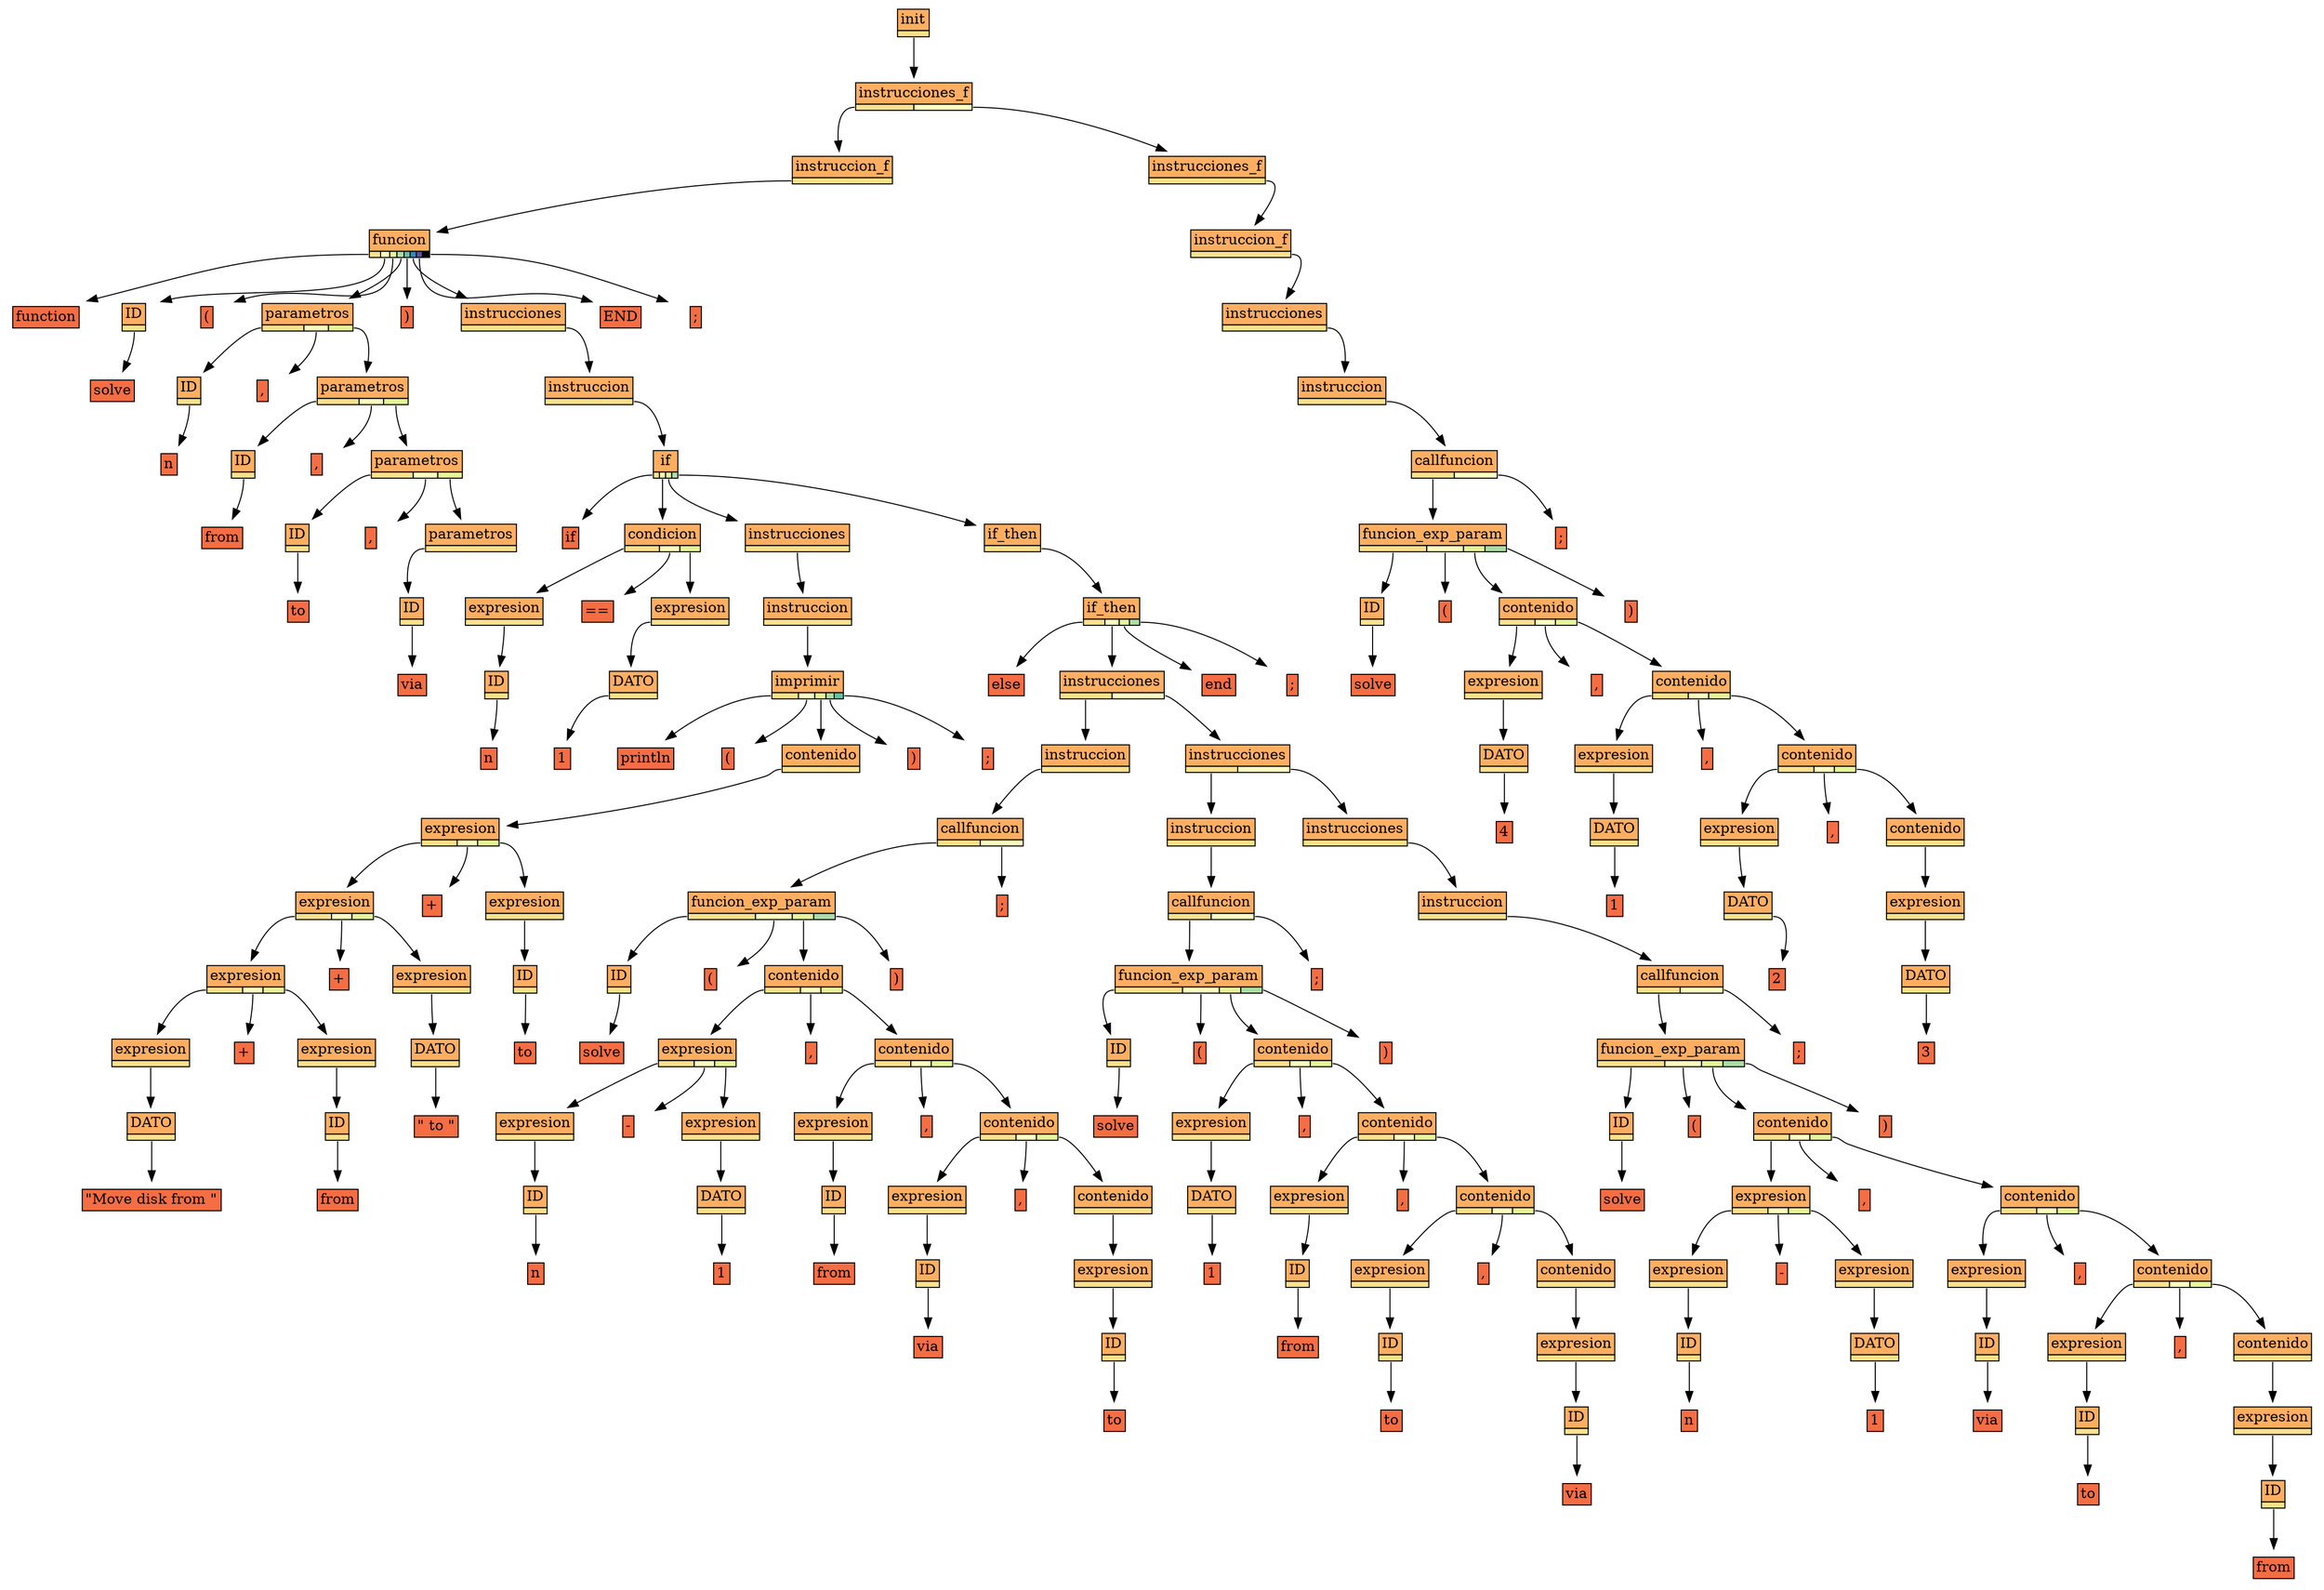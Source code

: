 digraph {
node [shape=plaintext]
ND_1 [label=<<table CELLSPACING="0" BORDER="0"><tr><td  BORDER="1" bgcolor="/spectral11/3">solve</td></tr></table>>];
ND_2 [label=<<table  CELLSPACING="0" BORDER="0"><tr><td BORDER="1" colspan="1"  bgcolor="/spectral11/4">ID</td></tr><tr><td BORDER="1" port="f0"  bgcolor="/spectral11/5"></td></tr></table>>];
ND_3 [label=<<table CELLSPACING="0" BORDER="0"><tr><td  BORDER="1" bgcolor="/spectral11/3">n</td></tr></table>>];
ND_4 [label=<<table  CELLSPACING="0" BORDER="0"><tr><td BORDER="1" colspan="1"  bgcolor="/spectral11/4">ID</td></tr><tr><td BORDER="1" port="f0"  bgcolor="/spectral11/5"></td></tr></table>>];
ND_5 [label=<<table CELLSPACING="0" BORDER="0"><tr><td  BORDER="1" bgcolor="/spectral11/3">from</td></tr></table>>];
ND_6 [label=<<table  CELLSPACING="0" BORDER="0"><tr><td BORDER="1" colspan="1"  bgcolor="/spectral11/4">ID</td></tr><tr><td BORDER="1" port="f0"  bgcolor="/spectral11/5"></td></tr></table>>];
ND_7 [label=<<table CELLSPACING="0" BORDER="0"><tr><td  BORDER="1" bgcolor="/spectral11/3">to</td></tr></table>>];
ND_8 [label=<<table  CELLSPACING="0" BORDER="0"><tr><td BORDER="1" colspan="1"  bgcolor="/spectral11/4">ID</td></tr><tr><td BORDER="1" port="f0"  bgcolor="/spectral11/5"></td></tr></table>>];
ND_9 [label=<<table CELLSPACING="0" BORDER="0"><tr><td  BORDER="1" bgcolor="/spectral11/3">via</td></tr></table>>];
ND_10 [label=<<table  CELLSPACING="0" BORDER="0"><tr><td BORDER="1" colspan="1"  bgcolor="/spectral11/4">ID</td></tr><tr><td BORDER="1" port="f0"  bgcolor="/spectral11/5"></td></tr></table>>];
ND_11 [label=<<table  CELLSPACING="0" BORDER="0"><tr><td BORDER="1" colspan="1"  bgcolor="/spectral11/4">parametros</td></tr><tr><td BORDER="1" port="f0"  bgcolor="/spectral11/5"></td></tr></table>>];
ND_12 [label=<<table CELLSPACING="0" BORDER="0"><tr><td  BORDER="1" bgcolor="/spectral11/3">,</td></tr></table>>];
ND_13 [label=<<table  CELLSPACING="0" BORDER="0"><tr><td BORDER="1" colspan="3"  bgcolor="/spectral11/4">parametros</td></tr><tr><td BORDER="1" port="f0"  bgcolor="/spectral11/5"></td><td BORDER="1" port="f1"  bgcolor="/spectral11/6"></td><td BORDER="1" port="f2"  bgcolor="/spectral11/7"></td></tr></table>>];
ND_14 [label=<<table CELLSPACING="0" BORDER="0"><tr><td  BORDER="1" bgcolor="/spectral11/3">,</td></tr></table>>];
ND_15 [label=<<table  CELLSPACING="0" BORDER="0"><tr><td BORDER="1" colspan="3"  bgcolor="/spectral11/4">parametros</td></tr><tr><td BORDER="1" port="f0"  bgcolor="/spectral11/5"></td><td BORDER="1" port="f1"  bgcolor="/spectral11/6"></td><td BORDER="1" port="f2"  bgcolor="/spectral11/7"></td></tr></table>>];
ND_16 [label=<<table CELLSPACING="0" BORDER="0"><tr><td  BORDER="1" bgcolor="/spectral11/3">,</td></tr></table>>];
ND_17 [label=<<table  CELLSPACING="0" BORDER="0"><tr><td BORDER="1" colspan="3"  bgcolor="/spectral11/4">parametros</td></tr><tr><td BORDER="1" port="f0"  bgcolor="/spectral11/5"></td><td BORDER="1" port="f1"  bgcolor="/spectral11/6"></td><td BORDER="1" port="f2"  bgcolor="/spectral11/7"></td></tr></table>>];
ND_18 [label=<<table CELLSPACING="0" BORDER="0"><tr><td  BORDER="1" bgcolor="/spectral11/3">n</td></tr></table>>];
ND_19 [label=<<table  CELLSPACING="0" BORDER="0"><tr><td BORDER="1" colspan="1"  bgcolor="/spectral11/4">ID</td></tr><tr><td BORDER="1" port="f0"  bgcolor="/spectral11/5"></td></tr></table>>];
ND_20 [label=<<table  CELLSPACING="0" BORDER="0"><tr><td BORDER="1" colspan="1"  bgcolor="/spectral11/4">expresion</td></tr><tr><td BORDER="1" port="f0"  bgcolor="/spectral11/5"></td></tr></table>>];
ND_21 [label=<<table CELLSPACING="0" BORDER="0"><tr><td  BORDER="1" bgcolor="/spectral11/3">1</td></tr></table>>];
ND_22 [label=<<table  CELLSPACING="0" BORDER="0"><tr><td BORDER="1" colspan="1"  bgcolor="/spectral11/4">DATO</td></tr><tr><td BORDER="1" port="f0"  bgcolor="/spectral11/5"></td></tr></table>>];
ND_23 [label=<<table  CELLSPACING="0" BORDER="0"><tr><td BORDER="1" colspan="1"  bgcolor="/spectral11/4">expresion</td></tr><tr><td BORDER="1" port="f0"  bgcolor="/spectral11/5"></td></tr></table>>];
ND_24 [label=<<table CELLSPACING="0" BORDER="0"><tr><td  BORDER="1" bgcolor="/spectral11/3">==</td></tr></table>>];
ND_25 [label=<<table  CELLSPACING="0" BORDER="0"><tr><td BORDER="1" colspan="3"  bgcolor="/spectral11/4">condicion</td></tr><tr><td BORDER="1" port="f0"  bgcolor="/spectral11/5"></td><td BORDER="1" port="f1"  bgcolor="/spectral11/6"></td><td BORDER="1" port="f2"  bgcolor="/spectral11/7"></td></tr></table>>];
ND_26 [label=<<table CELLSPACING="0" BORDER="0"><tr><td  BORDER="1" bgcolor="/spectral11/3">"Move disk from "</td></tr></table>>];
ND_27 [label=<<table  CELLSPACING="0" BORDER="0"><tr><td BORDER="1" colspan="1"  bgcolor="/spectral11/4">DATO</td></tr><tr><td BORDER="1" port="f0"  bgcolor="/spectral11/5"></td></tr></table>>];
ND_28 [label=<<table  CELLSPACING="0" BORDER="0"><tr><td BORDER="1" colspan="1"  bgcolor="/spectral11/4">expresion</td></tr><tr><td BORDER="1" port="f0"  bgcolor="/spectral11/5"></td></tr></table>>];
ND_29 [label=<<table CELLSPACING="0" BORDER="0"><tr><td  BORDER="1" bgcolor="/spectral11/3">from</td></tr></table>>];
ND_30 [label=<<table  CELLSPACING="0" BORDER="0"><tr><td BORDER="1" colspan="1"  bgcolor="/spectral11/4">ID</td></tr><tr><td BORDER="1" port="f0"  bgcolor="/spectral11/5"></td></tr></table>>];
ND_31 [label=<<table  CELLSPACING="0" BORDER="0"><tr><td BORDER="1" colspan="1"  bgcolor="/spectral11/4">expresion</td></tr><tr><td BORDER="1" port="f0"  bgcolor="/spectral11/5"></td></tr></table>>];
ND_32 [label=<<table CELLSPACING="0" BORDER="0"><tr><td  BORDER="1" bgcolor="/spectral11/3">+</td></tr></table>>];
ND_33 [label=<<table  CELLSPACING="0" BORDER="0"><tr><td BORDER="1" colspan="3"  bgcolor="/spectral11/4">expresion</td></tr><tr><td BORDER="1" port="f0"  bgcolor="/spectral11/5"></td><td BORDER="1" port="f1"  bgcolor="/spectral11/6"></td><td BORDER="1" port="f2"  bgcolor="/spectral11/7"></td></tr></table>>];
ND_34 [label=<<table CELLSPACING="0" BORDER="0"><tr><td  BORDER="1" bgcolor="/spectral11/3">" to "</td></tr></table>>];
ND_35 [label=<<table  CELLSPACING="0" BORDER="0"><tr><td BORDER="1" colspan="1"  bgcolor="/spectral11/4">DATO</td></tr><tr><td BORDER="1" port="f0"  bgcolor="/spectral11/5"></td></tr></table>>];
ND_36 [label=<<table  CELLSPACING="0" BORDER="0"><tr><td BORDER="1" colspan="1"  bgcolor="/spectral11/4">expresion</td></tr><tr><td BORDER="1" port="f0"  bgcolor="/spectral11/5"></td></tr></table>>];
ND_37 [label=<<table CELLSPACING="0" BORDER="0"><tr><td  BORDER="1" bgcolor="/spectral11/3">+</td></tr></table>>];
ND_38 [label=<<table  CELLSPACING="0" BORDER="0"><tr><td BORDER="1" colspan="3"  bgcolor="/spectral11/4">expresion</td></tr><tr><td BORDER="1" port="f0"  bgcolor="/spectral11/5"></td><td BORDER="1" port="f1"  bgcolor="/spectral11/6"></td><td BORDER="1" port="f2"  bgcolor="/spectral11/7"></td></tr></table>>];
ND_39 [label=<<table CELLSPACING="0" BORDER="0"><tr><td  BORDER="1" bgcolor="/spectral11/3">to</td></tr></table>>];
ND_40 [label=<<table  CELLSPACING="0" BORDER="0"><tr><td BORDER="1" colspan="1"  bgcolor="/spectral11/4">ID</td></tr><tr><td BORDER="1" port="f0"  bgcolor="/spectral11/5"></td></tr></table>>];
ND_41 [label=<<table  CELLSPACING="0" BORDER="0"><tr><td BORDER="1" colspan="1"  bgcolor="/spectral11/4">expresion</td></tr><tr><td BORDER="1" port="f0"  bgcolor="/spectral11/5"></td></tr></table>>];
ND_42 [label=<<table CELLSPACING="0" BORDER="0"><tr><td  BORDER="1" bgcolor="/spectral11/3">+</td></tr></table>>];
ND_43 [label=<<table  CELLSPACING="0" BORDER="0"><tr><td BORDER="1" colspan="3"  bgcolor="/spectral11/4">expresion</td></tr><tr><td BORDER="1" port="f0"  bgcolor="/spectral11/5"></td><td BORDER="1" port="f1"  bgcolor="/spectral11/6"></td><td BORDER="1" port="f2"  bgcolor="/spectral11/7"></td></tr></table>>];
ND_44 [label=<<table  CELLSPACING="0" BORDER="0"><tr><td BORDER="1" colspan="1"  bgcolor="/spectral11/4">contenido</td></tr><tr><td BORDER="1" port="f0"  bgcolor="/spectral11/5"></td></tr></table>>];
ND_45 [label=<<table CELLSPACING="0" BORDER="0"><tr><td  BORDER="1" bgcolor="/spectral11/3">println</td></tr></table>>];
ND_46 [label=<<table CELLSPACING="0" BORDER="0"><tr><td  BORDER="1" bgcolor="/spectral11/3">(</td></tr></table>>];
ND_47 [label=<<table CELLSPACING="0" BORDER="0"><tr><td  BORDER="1" bgcolor="/spectral11/3">)</td></tr></table>>];
ND_48 [label=<<table CELLSPACING="0" BORDER="0"><tr><td  BORDER="1" bgcolor="/spectral11/3">;</td></tr></table>>];
ND_49 [label=<<table  CELLSPACING="0" BORDER="0"><tr><td BORDER="1" colspan="5"  bgcolor="/spectral11/4">imprimir</td></tr><tr><td BORDER="1" port="f0"  bgcolor="/spectral11/5"></td><td BORDER="1" port="f1"  bgcolor="/spectral11/6"></td><td BORDER="1" port="f2"  bgcolor="/spectral11/7"></td><td BORDER="1" port="f3"  bgcolor="/spectral11/8"></td><td BORDER="1" port="f4"  bgcolor="/spectral11/9"></td></tr></table>>];
ND_50 [label=<<table  CELLSPACING="0" BORDER="0"><tr><td BORDER="1" colspan="1"  bgcolor="/spectral11/4">instruccion</td></tr><tr><td BORDER="1" port="f0"  bgcolor="/spectral11/5"></td></tr></table>>];
ND_51 [label=<<table  CELLSPACING="0" BORDER="0"><tr><td BORDER="1" colspan="1"  bgcolor="/spectral11/4">instrucciones</td></tr><tr><td BORDER="1" port="f0"  bgcolor="/spectral11/5"></td></tr></table>>];
ND_52 [label=<<table CELLSPACING="0" BORDER="0"><tr><td  BORDER="1" bgcolor="/spectral11/3">solve</td></tr></table>>];
ND_53 [label=<<table  CELLSPACING="0" BORDER="0"><tr><td BORDER="1" colspan="1"  bgcolor="/spectral11/4">ID</td></tr><tr><td BORDER="1" port="f0"  bgcolor="/spectral11/5"></td></tr></table>>];
ND_54 [label=<<table CELLSPACING="0" BORDER="0"><tr><td  BORDER="1" bgcolor="/spectral11/3">n</td></tr></table>>];
ND_55 [label=<<table  CELLSPACING="0" BORDER="0"><tr><td BORDER="1" colspan="1"  bgcolor="/spectral11/4">ID</td></tr><tr><td BORDER="1" port="f0"  bgcolor="/spectral11/5"></td></tr></table>>];
ND_56 [label=<<table  CELLSPACING="0" BORDER="0"><tr><td BORDER="1" colspan="1"  bgcolor="/spectral11/4">expresion</td></tr><tr><td BORDER="1" port="f0"  bgcolor="/spectral11/5"></td></tr></table>>];
ND_57 [label=<<table CELLSPACING="0" BORDER="0"><tr><td  BORDER="1" bgcolor="/spectral11/3">1</td></tr></table>>];
ND_58 [label=<<table  CELLSPACING="0" BORDER="0"><tr><td BORDER="1" colspan="1"  bgcolor="/spectral11/4">DATO</td></tr><tr><td BORDER="1" port="f0"  bgcolor="/spectral11/5"></td></tr></table>>];
ND_59 [label=<<table  CELLSPACING="0" BORDER="0"><tr><td BORDER="1" colspan="1"  bgcolor="/spectral11/4">expresion</td></tr><tr><td BORDER="1" port="f0"  bgcolor="/spectral11/5"></td></tr></table>>];
ND_60 [label=<<table CELLSPACING="0" BORDER="0"><tr><td  BORDER="1" bgcolor="/spectral11/3">-</td></tr></table>>];
ND_61 [label=<<table  CELLSPACING="0" BORDER="0"><tr><td BORDER="1" colspan="3"  bgcolor="/spectral11/4">expresion</td></tr><tr><td BORDER="1" port="f0"  bgcolor="/spectral11/5"></td><td BORDER="1" port="f1"  bgcolor="/spectral11/6"></td><td BORDER="1" port="f2"  bgcolor="/spectral11/7"></td></tr></table>>];
ND_62 [label=<<table CELLSPACING="0" BORDER="0"><tr><td  BORDER="1" bgcolor="/spectral11/3">from</td></tr></table>>];
ND_63 [label=<<table  CELLSPACING="0" BORDER="0"><tr><td BORDER="1" colspan="1"  bgcolor="/spectral11/4">ID</td></tr><tr><td BORDER="1" port="f0"  bgcolor="/spectral11/5"></td></tr></table>>];
ND_64 [label=<<table  CELLSPACING="0" BORDER="0"><tr><td BORDER="1" colspan="1"  bgcolor="/spectral11/4">expresion</td></tr><tr><td BORDER="1" port="f0"  bgcolor="/spectral11/5"></td></tr></table>>];
ND_65 [label=<<table CELLSPACING="0" BORDER="0"><tr><td  BORDER="1" bgcolor="/spectral11/3">via</td></tr></table>>];
ND_66 [label=<<table  CELLSPACING="0" BORDER="0"><tr><td BORDER="1" colspan="1"  bgcolor="/spectral11/4">ID</td></tr><tr><td BORDER="1" port="f0"  bgcolor="/spectral11/5"></td></tr></table>>];
ND_67 [label=<<table  CELLSPACING="0" BORDER="0"><tr><td BORDER="1" colspan="1"  bgcolor="/spectral11/4">expresion</td></tr><tr><td BORDER="1" port="f0"  bgcolor="/spectral11/5"></td></tr></table>>];
ND_68 [label=<<table CELLSPACING="0" BORDER="0"><tr><td  BORDER="1" bgcolor="/spectral11/3">to</td></tr></table>>];
ND_69 [label=<<table  CELLSPACING="0" BORDER="0"><tr><td BORDER="1" colspan="1"  bgcolor="/spectral11/4">ID</td></tr><tr><td BORDER="1" port="f0"  bgcolor="/spectral11/5"></td></tr></table>>];
ND_70 [label=<<table  CELLSPACING="0" BORDER="0"><tr><td BORDER="1" colspan="1"  bgcolor="/spectral11/4">expresion</td></tr><tr><td BORDER="1" port="f0"  bgcolor="/spectral11/5"></td></tr></table>>];
ND_71 [label=<<table  CELLSPACING="0" BORDER="0"><tr><td BORDER="1" colspan="1"  bgcolor="/spectral11/4">contenido</td></tr><tr><td BORDER="1" port="f0"  bgcolor="/spectral11/5"></td></tr></table>>];
ND_72 [label=<<table CELLSPACING="0" BORDER="0"><tr><td  BORDER="1" bgcolor="/spectral11/3">,</td></tr></table>>];
ND_73 [label=<<table  CELLSPACING="0" BORDER="0"><tr><td BORDER="1" colspan="3"  bgcolor="/spectral11/4">contenido</td></tr><tr><td BORDER="1" port="f0"  bgcolor="/spectral11/5"></td><td BORDER="1" port="f1"  bgcolor="/spectral11/6"></td><td BORDER="1" port="f2"  bgcolor="/spectral11/7"></td></tr></table>>];
ND_74 [label=<<table CELLSPACING="0" BORDER="0"><tr><td  BORDER="1" bgcolor="/spectral11/3">,</td></tr></table>>];
ND_75 [label=<<table  CELLSPACING="0" BORDER="0"><tr><td BORDER="1" colspan="3"  bgcolor="/spectral11/4">contenido</td></tr><tr><td BORDER="1" port="f0"  bgcolor="/spectral11/5"></td><td BORDER="1" port="f1"  bgcolor="/spectral11/6"></td><td BORDER="1" port="f2"  bgcolor="/spectral11/7"></td></tr></table>>];
ND_76 [label=<<table CELLSPACING="0" BORDER="0"><tr><td  BORDER="1" bgcolor="/spectral11/3">,</td></tr></table>>];
ND_77 [label=<<table  CELLSPACING="0" BORDER="0"><tr><td BORDER="1" colspan="3"  bgcolor="/spectral11/4">contenido</td></tr><tr><td BORDER="1" port="f0"  bgcolor="/spectral11/5"></td><td BORDER="1" port="f1"  bgcolor="/spectral11/6"></td><td BORDER="1" port="f2"  bgcolor="/spectral11/7"></td></tr></table>>];
ND_78 [label=<<table CELLSPACING="0" BORDER="0"><tr><td  BORDER="1" bgcolor="/spectral11/3">(</td></tr></table>>];
ND_79 [label=<<table CELLSPACING="0" BORDER="0"><tr><td  BORDER="1" bgcolor="/spectral11/3">)</td></tr></table>>];
ND_80 [label=<<table  CELLSPACING="0" BORDER="0"><tr><td BORDER="1" colspan="4"  bgcolor="/spectral11/4">funcion_exp_param</td></tr><tr><td BORDER="1" port="f0"  bgcolor="/spectral11/5"></td><td BORDER="1" port="f1"  bgcolor="/spectral11/6"></td><td BORDER="1" port="f2"  bgcolor="/spectral11/7"></td><td BORDER="1" port="f3"  bgcolor="/spectral11/8"></td></tr></table>>];
ND_81 [label=<<table CELLSPACING="0" BORDER="0"><tr><td  BORDER="1" bgcolor="/spectral11/3">;</td></tr></table>>];
ND_82 [label=<<table  CELLSPACING="0" BORDER="0"><tr><td BORDER="1" colspan="2"  bgcolor="/spectral11/4">callfuncion</td></tr><tr><td BORDER="1" port="f0"  bgcolor="/spectral11/5"></td><td BORDER="1" port="f1"  bgcolor="/spectral11/6"></td></tr></table>>];
ND_83 [label=<<table  CELLSPACING="0" BORDER="0"><tr><td BORDER="1" colspan="1"  bgcolor="/spectral11/4">instruccion</td></tr><tr><td BORDER="1" port="f0"  bgcolor="/spectral11/5"></td></tr></table>>];
ND_84 [label=<<table CELLSPACING="0" BORDER="0"><tr><td  BORDER="1" bgcolor="/spectral11/3">solve</td></tr></table>>];
ND_85 [label=<<table  CELLSPACING="0" BORDER="0"><tr><td BORDER="1" colspan="1"  bgcolor="/spectral11/4">ID</td></tr><tr><td BORDER="1" port="f0"  bgcolor="/spectral11/5"></td></tr></table>>];
ND_86 [label=<<table CELLSPACING="0" BORDER="0"><tr><td  BORDER="1" bgcolor="/spectral11/3">1</td></tr></table>>];
ND_87 [label=<<table  CELLSPACING="0" BORDER="0"><tr><td BORDER="1" colspan="1"  bgcolor="/spectral11/4">DATO</td></tr><tr><td BORDER="1" port="f0"  bgcolor="/spectral11/5"></td></tr></table>>];
ND_88 [label=<<table  CELLSPACING="0" BORDER="0"><tr><td BORDER="1" colspan="1"  bgcolor="/spectral11/4">expresion</td></tr><tr><td BORDER="1" port="f0"  bgcolor="/spectral11/5"></td></tr></table>>];
ND_89 [label=<<table CELLSPACING="0" BORDER="0"><tr><td  BORDER="1" bgcolor="/spectral11/3">from</td></tr></table>>];
ND_90 [label=<<table  CELLSPACING="0" BORDER="0"><tr><td BORDER="1" colspan="1"  bgcolor="/spectral11/4">ID</td></tr><tr><td BORDER="1" port="f0"  bgcolor="/spectral11/5"></td></tr></table>>];
ND_91 [label=<<table  CELLSPACING="0" BORDER="0"><tr><td BORDER="1" colspan="1"  bgcolor="/spectral11/4">expresion</td></tr><tr><td BORDER="1" port="f0"  bgcolor="/spectral11/5"></td></tr></table>>];
ND_92 [label=<<table CELLSPACING="0" BORDER="0"><tr><td  BORDER="1" bgcolor="/spectral11/3">to</td></tr></table>>];
ND_93 [label=<<table  CELLSPACING="0" BORDER="0"><tr><td BORDER="1" colspan="1"  bgcolor="/spectral11/4">ID</td></tr><tr><td BORDER="1" port="f0"  bgcolor="/spectral11/5"></td></tr></table>>];
ND_94 [label=<<table  CELLSPACING="0" BORDER="0"><tr><td BORDER="1" colspan="1"  bgcolor="/spectral11/4">expresion</td></tr><tr><td BORDER="1" port="f0"  bgcolor="/spectral11/5"></td></tr></table>>];
ND_95 [label=<<table CELLSPACING="0" BORDER="0"><tr><td  BORDER="1" bgcolor="/spectral11/3">via</td></tr></table>>];
ND_96 [label=<<table  CELLSPACING="0" BORDER="0"><tr><td BORDER="1" colspan="1"  bgcolor="/spectral11/4">ID</td></tr><tr><td BORDER="1" port="f0"  bgcolor="/spectral11/5"></td></tr></table>>];
ND_97 [label=<<table  CELLSPACING="0" BORDER="0"><tr><td BORDER="1" colspan="1"  bgcolor="/spectral11/4">expresion</td></tr><tr><td BORDER="1" port="f0"  bgcolor="/spectral11/5"></td></tr></table>>];
ND_98 [label=<<table  CELLSPACING="0" BORDER="0"><tr><td BORDER="1" colspan="1"  bgcolor="/spectral11/4">contenido</td></tr><tr><td BORDER="1" port="f0"  bgcolor="/spectral11/5"></td></tr></table>>];
ND_99 [label=<<table CELLSPACING="0" BORDER="0"><tr><td  BORDER="1" bgcolor="/spectral11/3">,</td></tr></table>>];
ND_100 [label=<<table  CELLSPACING="0" BORDER="0"><tr><td BORDER="1" colspan="3"  bgcolor="/spectral11/4">contenido</td></tr><tr><td BORDER="1" port="f0"  bgcolor="/spectral11/5"></td><td BORDER="1" port="f1"  bgcolor="/spectral11/6"></td><td BORDER="1" port="f2"  bgcolor="/spectral11/7"></td></tr></table>>];
ND_101 [label=<<table CELLSPACING="0" BORDER="0"><tr><td  BORDER="1" bgcolor="/spectral11/3">,</td></tr></table>>];
ND_102 [label=<<table  CELLSPACING="0" BORDER="0"><tr><td BORDER="1" colspan="3"  bgcolor="/spectral11/4">contenido</td></tr><tr><td BORDER="1" port="f0"  bgcolor="/spectral11/5"></td><td BORDER="1" port="f1"  bgcolor="/spectral11/6"></td><td BORDER="1" port="f2"  bgcolor="/spectral11/7"></td></tr></table>>];
ND_103 [label=<<table CELLSPACING="0" BORDER="0"><tr><td  BORDER="1" bgcolor="/spectral11/3">,</td></tr></table>>];
ND_104 [label=<<table  CELLSPACING="0" BORDER="0"><tr><td BORDER="1" colspan="3"  bgcolor="/spectral11/4">contenido</td></tr><tr><td BORDER="1" port="f0"  bgcolor="/spectral11/5"></td><td BORDER="1" port="f1"  bgcolor="/spectral11/6"></td><td BORDER="1" port="f2"  bgcolor="/spectral11/7"></td></tr></table>>];
ND_105 [label=<<table CELLSPACING="0" BORDER="0"><tr><td  BORDER="1" bgcolor="/spectral11/3">(</td></tr></table>>];
ND_106 [label=<<table CELLSPACING="0" BORDER="0"><tr><td  BORDER="1" bgcolor="/spectral11/3">)</td></tr></table>>];
ND_107 [label=<<table  CELLSPACING="0" BORDER="0"><tr><td BORDER="1" colspan="4"  bgcolor="/spectral11/4">funcion_exp_param</td></tr><tr><td BORDER="1" port="f0"  bgcolor="/spectral11/5"></td><td BORDER="1" port="f1"  bgcolor="/spectral11/6"></td><td BORDER="1" port="f2"  bgcolor="/spectral11/7"></td><td BORDER="1" port="f3"  bgcolor="/spectral11/8"></td></tr></table>>];
ND_108 [label=<<table CELLSPACING="0" BORDER="0"><tr><td  BORDER="1" bgcolor="/spectral11/3">;</td></tr></table>>];
ND_109 [label=<<table  CELLSPACING="0" BORDER="0"><tr><td BORDER="1" colspan="2"  bgcolor="/spectral11/4">callfuncion</td></tr><tr><td BORDER="1" port="f0"  bgcolor="/spectral11/5"></td><td BORDER="1" port="f1"  bgcolor="/spectral11/6"></td></tr></table>>];
ND_110 [label=<<table  CELLSPACING="0" BORDER="0"><tr><td BORDER="1" colspan="1"  bgcolor="/spectral11/4">instruccion</td></tr><tr><td BORDER="1" port="f0"  bgcolor="/spectral11/5"></td></tr></table>>];
ND_111 [label=<<table CELLSPACING="0" BORDER="0"><tr><td  BORDER="1" bgcolor="/spectral11/3">solve</td></tr></table>>];
ND_112 [label=<<table  CELLSPACING="0" BORDER="0"><tr><td BORDER="1" colspan="1"  bgcolor="/spectral11/4">ID</td></tr><tr><td BORDER="1" port="f0"  bgcolor="/spectral11/5"></td></tr></table>>];
ND_113 [label=<<table CELLSPACING="0" BORDER="0"><tr><td  BORDER="1" bgcolor="/spectral11/3">n</td></tr></table>>];
ND_114 [label=<<table  CELLSPACING="0" BORDER="0"><tr><td BORDER="1" colspan="1"  bgcolor="/spectral11/4">ID</td></tr><tr><td BORDER="1" port="f0"  bgcolor="/spectral11/5"></td></tr></table>>];
ND_115 [label=<<table  CELLSPACING="0" BORDER="0"><tr><td BORDER="1" colspan="1"  bgcolor="/spectral11/4">expresion</td></tr><tr><td BORDER="1" port="f0"  bgcolor="/spectral11/5"></td></tr></table>>];
ND_116 [label=<<table CELLSPACING="0" BORDER="0"><tr><td  BORDER="1" bgcolor="/spectral11/3">1</td></tr></table>>];
ND_117 [label=<<table  CELLSPACING="0" BORDER="0"><tr><td BORDER="1" colspan="1"  bgcolor="/spectral11/4">DATO</td></tr><tr><td BORDER="1" port="f0"  bgcolor="/spectral11/5"></td></tr></table>>];
ND_118 [label=<<table  CELLSPACING="0" BORDER="0"><tr><td BORDER="1" colspan="1"  bgcolor="/spectral11/4">expresion</td></tr><tr><td BORDER="1" port="f0"  bgcolor="/spectral11/5"></td></tr></table>>];
ND_119 [label=<<table CELLSPACING="0" BORDER="0"><tr><td  BORDER="1" bgcolor="/spectral11/3">-</td></tr></table>>];
ND_120 [label=<<table  CELLSPACING="0" BORDER="0"><tr><td BORDER="1" colspan="3"  bgcolor="/spectral11/4">expresion</td></tr><tr><td BORDER="1" port="f0"  bgcolor="/spectral11/5"></td><td BORDER="1" port="f1"  bgcolor="/spectral11/6"></td><td BORDER="1" port="f2"  bgcolor="/spectral11/7"></td></tr></table>>];
ND_121 [label=<<table CELLSPACING="0" BORDER="0"><tr><td  BORDER="1" bgcolor="/spectral11/3">via</td></tr></table>>];
ND_122 [label=<<table  CELLSPACING="0" BORDER="0"><tr><td BORDER="1" colspan="1"  bgcolor="/spectral11/4">ID</td></tr><tr><td BORDER="1" port="f0"  bgcolor="/spectral11/5"></td></tr></table>>];
ND_123 [label=<<table  CELLSPACING="0" BORDER="0"><tr><td BORDER="1" colspan="1"  bgcolor="/spectral11/4">expresion</td></tr><tr><td BORDER="1" port="f0"  bgcolor="/spectral11/5"></td></tr></table>>];
ND_124 [label=<<table CELLSPACING="0" BORDER="0"><tr><td  BORDER="1" bgcolor="/spectral11/3">to</td></tr></table>>];
ND_125 [label=<<table  CELLSPACING="0" BORDER="0"><tr><td BORDER="1" colspan="1"  bgcolor="/spectral11/4">ID</td></tr><tr><td BORDER="1" port="f0"  bgcolor="/spectral11/5"></td></tr></table>>];
ND_126 [label=<<table  CELLSPACING="0" BORDER="0"><tr><td BORDER="1" colspan="1"  bgcolor="/spectral11/4">expresion</td></tr><tr><td BORDER="1" port="f0"  bgcolor="/spectral11/5"></td></tr></table>>];
ND_127 [label=<<table CELLSPACING="0" BORDER="0"><tr><td  BORDER="1" bgcolor="/spectral11/3">from</td></tr></table>>];
ND_128 [label=<<table  CELLSPACING="0" BORDER="0"><tr><td BORDER="1" colspan="1"  bgcolor="/spectral11/4">ID</td></tr><tr><td BORDER="1" port="f0"  bgcolor="/spectral11/5"></td></tr></table>>];
ND_129 [label=<<table  CELLSPACING="0" BORDER="0"><tr><td BORDER="1" colspan="1"  bgcolor="/spectral11/4">expresion</td></tr><tr><td BORDER="1" port="f0"  bgcolor="/spectral11/5"></td></tr></table>>];
ND_130 [label=<<table  CELLSPACING="0" BORDER="0"><tr><td BORDER="1" colspan="1"  bgcolor="/spectral11/4">contenido</td></tr><tr><td BORDER="1" port="f0"  bgcolor="/spectral11/5"></td></tr></table>>];
ND_131 [label=<<table CELLSPACING="0" BORDER="0"><tr><td  BORDER="1" bgcolor="/spectral11/3">,</td></tr></table>>];
ND_132 [label=<<table  CELLSPACING="0" BORDER="0"><tr><td BORDER="1" colspan="3"  bgcolor="/spectral11/4">contenido</td></tr><tr><td BORDER="1" port="f0"  bgcolor="/spectral11/5"></td><td BORDER="1" port="f1"  bgcolor="/spectral11/6"></td><td BORDER="1" port="f2"  bgcolor="/spectral11/7"></td></tr></table>>];
ND_133 [label=<<table CELLSPACING="0" BORDER="0"><tr><td  BORDER="1" bgcolor="/spectral11/3">,</td></tr></table>>];
ND_134 [label=<<table  CELLSPACING="0" BORDER="0"><tr><td BORDER="1" colspan="3"  bgcolor="/spectral11/4">contenido</td></tr><tr><td BORDER="1" port="f0"  bgcolor="/spectral11/5"></td><td BORDER="1" port="f1"  bgcolor="/spectral11/6"></td><td BORDER="1" port="f2"  bgcolor="/spectral11/7"></td></tr></table>>];
ND_135 [label=<<table CELLSPACING="0" BORDER="0"><tr><td  BORDER="1" bgcolor="/spectral11/3">,</td></tr></table>>];
ND_136 [label=<<table  CELLSPACING="0" BORDER="0"><tr><td BORDER="1" colspan="3"  bgcolor="/spectral11/4">contenido</td></tr><tr><td BORDER="1" port="f0"  bgcolor="/spectral11/5"></td><td BORDER="1" port="f1"  bgcolor="/spectral11/6"></td><td BORDER="1" port="f2"  bgcolor="/spectral11/7"></td></tr></table>>];
ND_137 [label=<<table CELLSPACING="0" BORDER="0"><tr><td  BORDER="1" bgcolor="/spectral11/3">(</td></tr></table>>];
ND_138 [label=<<table CELLSPACING="0" BORDER="0"><tr><td  BORDER="1" bgcolor="/spectral11/3">)</td></tr></table>>];
ND_139 [label=<<table  CELLSPACING="0" BORDER="0"><tr><td BORDER="1" colspan="4"  bgcolor="/spectral11/4">funcion_exp_param</td></tr><tr><td BORDER="1" port="f0"  bgcolor="/spectral11/5"></td><td BORDER="1" port="f1"  bgcolor="/spectral11/6"></td><td BORDER="1" port="f2"  bgcolor="/spectral11/7"></td><td BORDER="1" port="f3"  bgcolor="/spectral11/8"></td></tr></table>>];
ND_140 [label=<<table CELLSPACING="0" BORDER="0"><tr><td  BORDER="1" bgcolor="/spectral11/3">;</td></tr></table>>];
ND_141 [label=<<table  CELLSPACING="0" BORDER="0"><tr><td BORDER="1" colspan="2"  bgcolor="/spectral11/4">callfuncion</td></tr><tr><td BORDER="1" port="f0"  bgcolor="/spectral11/5"></td><td BORDER="1" port="f1"  bgcolor="/spectral11/6"></td></tr></table>>];
ND_142 [label=<<table  CELLSPACING="0" BORDER="0"><tr><td BORDER="1" colspan="1"  bgcolor="/spectral11/4">instruccion</td></tr><tr><td BORDER="1" port="f0"  bgcolor="/spectral11/5"></td></tr></table>>];
ND_143 [label=<<table  CELLSPACING="0" BORDER="0"><tr><td BORDER="1" colspan="1"  bgcolor="/spectral11/4">instrucciones</td></tr><tr><td BORDER="1" port="f0"  bgcolor="/spectral11/5"></td></tr></table>>];
ND_144 [label=<<table  CELLSPACING="0" BORDER="0"><tr><td BORDER="1" colspan="2"  bgcolor="/spectral11/4">instrucciones</td></tr><tr><td BORDER="1" port="f0"  bgcolor="/spectral11/5"></td><td BORDER="1" port="f1"  bgcolor="/spectral11/6"></td></tr></table>>];
ND_145 [label=<<table  CELLSPACING="0" BORDER="0"><tr><td BORDER="1" colspan="2"  bgcolor="/spectral11/4">instrucciones</td></tr><tr><td BORDER="1" port="f0"  bgcolor="/spectral11/5"></td><td BORDER="1" port="f1"  bgcolor="/spectral11/6"></td></tr></table>>];
ND_146 [label=<<table CELLSPACING="0" BORDER="0"><tr><td  BORDER="1" bgcolor="/spectral11/3">else</td></tr></table>>];
ND_147 [label=<<table CELLSPACING="0" BORDER="0"><tr><td  BORDER="1" bgcolor="/spectral11/3">end</td></tr></table>>];
ND_148 [label=<<table CELLSPACING="0" BORDER="0"><tr><td  BORDER="1" bgcolor="/spectral11/3">;</td></tr></table>>];
ND_149 [label=<<table  CELLSPACING="0" BORDER="0"><tr><td BORDER="1" colspan="4"  bgcolor="/spectral11/4">if_then</td></tr><tr><td BORDER="1" port="f0"  bgcolor="/spectral11/5"></td><td BORDER="1" port="f1"  bgcolor="/spectral11/6"></td><td BORDER="1" port="f2"  bgcolor="/spectral11/7"></td><td BORDER="1" port="f3"  bgcolor="/spectral11/8"></td></tr></table>>];
ND_150 [label=<<table  CELLSPACING="0" BORDER="0"><tr><td BORDER="1" colspan="1"  bgcolor="/spectral11/4">if_then</td></tr><tr><td BORDER="1" port="f0"  bgcolor="/spectral11/5"></td></tr></table>>];
ND_151 [label=<<table CELLSPACING="0" BORDER="0"><tr><td  BORDER="1" bgcolor="/spectral11/3">if</td></tr></table>>];
ND_152 [label=<<table  CELLSPACING="0" BORDER="0"><tr><td BORDER="1" colspan="4"  bgcolor="/spectral11/4">if</td></tr><tr><td BORDER="1" port="f0"  bgcolor="/spectral11/5"></td><td BORDER="1" port="f1"  bgcolor="/spectral11/6"></td><td BORDER="1" port="f2"  bgcolor="/spectral11/7"></td><td BORDER="1" port="f3"  bgcolor="/spectral11/8"></td></tr></table>>];
ND_153 [label=<<table  CELLSPACING="0" BORDER="0"><tr><td BORDER="1" colspan="1"  bgcolor="/spectral11/4">instruccion</td></tr><tr><td BORDER="1" port="f0"  bgcolor="/spectral11/5"></td></tr></table>>];
ND_154 [label=<<table  CELLSPACING="0" BORDER="0"><tr><td BORDER="1" colspan="1"  bgcolor="/spectral11/4">instrucciones</td></tr><tr><td BORDER="1" port="f0"  bgcolor="/spectral11/5"></td></tr></table>>];
ND_155 [label=<<table CELLSPACING="0" BORDER="0"><tr><td  BORDER="1" bgcolor="/spectral11/3">function</td></tr></table>>];
ND_156 [label=<<table CELLSPACING="0" BORDER="0"><tr><td  BORDER="1" bgcolor="/spectral11/3">(</td></tr></table>>];
ND_157 [label=<<table CELLSPACING="0" BORDER="0"><tr><td  BORDER="1" bgcolor="/spectral11/3">)</td></tr></table>>];
ND_158 [label=<<table CELLSPACING="0" BORDER="0"><tr><td  BORDER="1" bgcolor="/spectral11/3">END</td></tr></table>>];
ND_159 [label=<<table CELLSPACING="0" BORDER="0"><tr><td  BORDER="1" bgcolor="/spectral11/3">;</td></tr></table>>];
ND_160 [label=<<table  CELLSPACING="0" BORDER="0"><tr><td BORDER="1" colspan="8"  bgcolor="/spectral11/4">funcion</td></tr><tr><td BORDER="1" port="f0"  bgcolor="/spectral11/5"></td><td BORDER="1" port="f1"  bgcolor="/spectral11/6"></td><td BORDER="1" port="f2"  bgcolor="/spectral11/7"></td><td BORDER="1" port="f3"  bgcolor="/spectral11/8"></td><td BORDER="1" port="f4"  bgcolor="/spectral11/9"></td><td BORDER="1" port="f5"  bgcolor="/spectral11/10"></td><td BORDER="1" port="f6"  bgcolor="/spectral11/11"></td><td BORDER="1" port="f7"  bgcolor="/spectral11/12"></td></tr></table>>];
ND_161 [label=<<table  CELLSPACING="0" BORDER="0"><tr><td BORDER="1" colspan="1"  bgcolor="/spectral11/4">instruccion_f</td></tr><tr><td BORDER="1" port="f0"  bgcolor="/spectral11/5"></td></tr></table>>];
ND_162 [label=<<table CELLSPACING="0" BORDER="0"><tr><td  BORDER="1" bgcolor="/spectral11/3">solve</td></tr></table>>];
ND_163 [label=<<table  CELLSPACING="0" BORDER="0"><tr><td BORDER="1" colspan="1"  bgcolor="/spectral11/4">ID</td></tr><tr><td BORDER="1" port="f0"  bgcolor="/spectral11/5"></td></tr></table>>];
ND_164 [label=<<table CELLSPACING="0" BORDER="0"><tr><td  BORDER="1" bgcolor="/spectral11/3">4</td></tr></table>>];
ND_165 [label=<<table  CELLSPACING="0" BORDER="0"><tr><td BORDER="1" colspan="1"  bgcolor="/spectral11/4">DATO</td></tr><tr><td BORDER="1" port="f0"  bgcolor="/spectral11/5"></td></tr></table>>];
ND_166 [label=<<table  CELLSPACING="0" BORDER="0"><tr><td BORDER="1" colspan="1"  bgcolor="/spectral11/4">expresion</td></tr><tr><td BORDER="1" port="f0"  bgcolor="/spectral11/5"></td></tr></table>>];
ND_167 [label=<<table CELLSPACING="0" BORDER="0"><tr><td  BORDER="1" bgcolor="/spectral11/3">1</td></tr></table>>];
ND_168 [label=<<table  CELLSPACING="0" BORDER="0"><tr><td BORDER="1" colspan="1"  bgcolor="/spectral11/4">DATO</td></tr><tr><td BORDER="1" port="f0"  bgcolor="/spectral11/5"></td></tr></table>>];
ND_169 [label=<<table  CELLSPACING="0" BORDER="0"><tr><td BORDER="1" colspan="1"  bgcolor="/spectral11/4">expresion</td></tr><tr><td BORDER="1" port="f0"  bgcolor="/spectral11/5"></td></tr></table>>];
ND_170 [label=<<table CELLSPACING="0" BORDER="0"><tr><td  BORDER="1" bgcolor="/spectral11/3">2</td></tr></table>>];
ND_171 [label=<<table  CELLSPACING="0" BORDER="0"><tr><td BORDER="1" colspan="1"  bgcolor="/spectral11/4">DATO</td></tr><tr><td BORDER="1" port="f0"  bgcolor="/spectral11/5"></td></tr></table>>];
ND_172 [label=<<table  CELLSPACING="0" BORDER="0"><tr><td BORDER="1" colspan="1"  bgcolor="/spectral11/4">expresion</td></tr><tr><td BORDER="1" port="f0"  bgcolor="/spectral11/5"></td></tr></table>>];
ND_173 [label=<<table CELLSPACING="0" BORDER="0"><tr><td  BORDER="1" bgcolor="/spectral11/3">3</td></tr></table>>];
ND_174 [label=<<table  CELLSPACING="0" BORDER="0"><tr><td BORDER="1" colspan="1"  bgcolor="/spectral11/4">DATO</td></tr><tr><td BORDER="1" port="f0"  bgcolor="/spectral11/5"></td></tr></table>>];
ND_175 [label=<<table  CELLSPACING="0" BORDER="0"><tr><td BORDER="1" colspan="1"  bgcolor="/spectral11/4">expresion</td></tr><tr><td BORDER="1" port="f0"  bgcolor="/spectral11/5"></td></tr></table>>];
ND_176 [label=<<table  CELLSPACING="0" BORDER="0"><tr><td BORDER="1" colspan="1"  bgcolor="/spectral11/4">contenido</td></tr><tr><td BORDER="1" port="f0"  bgcolor="/spectral11/5"></td></tr></table>>];
ND_177 [label=<<table CELLSPACING="0" BORDER="0"><tr><td  BORDER="1" bgcolor="/spectral11/3">,</td></tr></table>>];
ND_178 [label=<<table  CELLSPACING="0" BORDER="0"><tr><td BORDER="1" colspan="3"  bgcolor="/spectral11/4">contenido</td></tr><tr><td BORDER="1" port="f0"  bgcolor="/spectral11/5"></td><td BORDER="1" port="f1"  bgcolor="/spectral11/6"></td><td BORDER="1" port="f2"  bgcolor="/spectral11/7"></td></tr></table>>];
ND_179 [label=<<table CELLSPACING="0" BORDER="0"><tr><td  BORDER="1" bgcolor="/spectral11/3">,</td></tr></table>>];
ND_180 [label=<<table  CELLSPACING="0" BORDER="0"><tr><td BORDER="1" colspan="3"  bgcolor="/spectral11/4">contenido</td></tr><tr><td BORDER="1" port="f0"  bgcolor="/spectral11/5"></td><td BORDER="1" port="f1"  bgcolor="/spectral11/6"></td><td BORDER="1" port="f2"  bgcolor="/spectral11/7"></td></tr></table>>];
ND_181 [label=<<table CELLSPACING="0" BORDER="0"><tr><td  BORDER="1" bgcolor="/spectral11/3">,</td></tr></table>>];
ND_182 [label=<<table  CELLSPACING="0" BORDER="0"><tr><td BORDER="1" colspan="3"  bgcolor="/spectral11/4">contenido</td></tr><tr><td BORDER="1" port="f0"  bgcolor="/spectral11/5"></td><td BORDER="1" port="f1"  bgcolor="/spectral11/6"></td><td BORDER="1" port="f2"  bgcolor="/spectral11/7"></td></tr></table>>];
ND_183 [label=<<table CELLSPACING="0" BORDER="0"><tr><td  BORDER="1" bgcolor="/spectral11/3">(</td></tr></table>>];
ND_184 [label=<<table CELLSPACING="0" BORDER="0"><tr><td  BORDER="1" bgcolor="/spectral11/3">)</td></tr></table>>];
ND_185 [label=<<table  CELLSPACING="0" BORDER="0"><tr><td BORDER="1" colspan="4"  bgcolor="/spectral11/4">funcion_exp_param</td></tr><tr><td BORDER="1" port="f0"  bgcolor="/spectral11/5"></td><td BORDER="1" port="f1"  bgcolor="/spectral11/6"></td><td BORDER="1" port="f2"  bgcolor="/spectral11/7"></td><td BORDER="1" port="f3"  bgcolor="/spectral11/8"></td></tr></table>>];
ND_186 [label=<<table CELLSPACING="0" BORDER="0"><tr><td  BORDER="1" bgcolor="/spectral11/3">;</td></tr></table>>];
ND_187 [label=<<table  CELLSPACING="0" BORDER="0"><tr><td BORDER="1" colspan="2"  bgcolor="/spectral11/4">callfuncion</td></tr><tr><td BORDER="1" port="f0"  bgcolor="/spectral11/5"></td><td BORDER="1" port="f1"  bgcolor="/spectral11/6"></td></tr></table>>];
ND_188 [label=<<table  CELLSPACING="0" BORDER="0"><tr><td BORDER="1" colspan="1"  bgcolor="/spectral11/4">instruccion</td></tr><tr><td BORDER="1" port="f0"  bgcolor="/spectral11/5"></td></tr></table>>];
ND_189 [label=<<table  CELLSPACING="0" BORDER="0"><tr><td BORDER="1" colspan="1"  bgcolor="/spectral11/4">instrucciones</td></tr><tr><td BORDER="1" port="f0"  bgcolor="/spectral11/5"></td></tr></table>>];
ND_190 [label=<<table  CELLSPACING="0" BORDER="0"><tr><td BORDER="1" colspan="1"  bgcolor="/spectral11/4">instruccion_f</td></tr><tr><td BORDER="1" port="f0"  bgcolor="/spectral11/5"></td></tr></table>>];
ND_191 [label=<<table  CELLSPACING="0" BORDER="0"><tr><td BORDER="1" colspan="1"  bgcolor="/spectral11/4">instrucciones_f</td></tr><tr><td BORDER="1" port="f0"  bgcolor="/spectral11/5"></td></tr></table>>];
ND_192 [label=<<table  CELLSPACING="0" BORDER="0"><tr><td BORDER="1" colspan="2"  bgcolor="/spectral11/4">instrucciones_f</td></tr><tr><td BORDER="1" port="f0"  bgcolor="/spectral11/5"></td><td BORDER="1" port="f1"  bgcolor="/spectral11/6"></td></tr></table>>];
ND_193 [label=<<table  CELLSPACING="0" BORDER="0"><tr><td BORDER="1" colspan="1"  bgcolor="/spectral11/4">init</td></tr><tr><td BORDER="1" port="f0"  bgcolor="/spectral11/5"></td></tr></table>>];

ND_2:f0->ND_1;
ND_4:f0->ND_3;
ND_6:f0->ND_5;
ND_8:f0->ND_7;
ND_10:f0->ND_9;
ND_11:f0->ND_10;
ND_13:f0->ND_8;
ND_13:f1->ND_12;
ND_13:f2->ND_11;
ND_15:f0->ND_6;
ND_15:f1->ND_14;
ND_15:f2->ND_13;
ND_17:f0->ND_4;
ND_17:f1->ND_16;
ND_17:f2->ND_15;
ND_19:f0->ND_18;
ND_20:f0->ND_19;
ND_22:f0->ND_21;
ND_23:f0->ND_22;
ND_25:f0->ND_20;
ND_25:f1->ND_24;
ND_25:f2->ND_23;
ND_27:f0->ND_26;
ND_28:f0->ND_27;
ND_30:f0->ND_29;
ND_31:f0->ND_30;
ND_33:f0->ND_28;
ND_33:f1->ND_32;
ND_33:f2->ND_31;
ND_35:f0->ND_34;
ND_36:f0->ND_35;
ND_38:f0->ND_33;
ND_38:f1->ND_37;
ND_38:f2->ND_36;
ND_40:f0->ND_39;
ND_41:f0->ND_40;
ND_43:f0->ND_38;
ND_43:f1->ND_42;
ND_43:f2->ND_41;
ND_44:f0->ND_43;
ND_49:f0->ND_45;
ND_49:f1->ND_46;
ND_49:f2->ND_44;
ND_49:f3->ND_47;
ND_49:f4->ND_48;
ND_50:f0->ND_49;
ND_51:f0->ND_50;
ND_53:f0->ND_52;
ND_55:f0->ND_54;
ND_56:f0->ND_55;
ND_58:f0->ND_57;
ND_59:f0->ND_58;
ND_61:f0->ND_56;
ND_61:f1->ND_60;
ND_61:f2->ND_59;
ND_63:f0->ND_62;
ND_64:f0->ND_63;
ND_66:f0->ND_65;
ND_67:f0->ND_66;
ND_69:f0->ND_68;
ND_70:f0->ND_69;
ND_71:f0->ND_70;
ND_73:f0->ND_67;
ND_73:f1->ND_72;
ND_73:f2->ND_71;
ND_75:f0->ND_64;
ND_75:f1->ND_74;
ND_75:f2->ND_73;
ND_77:f0->ND_61;
ND_77:f1->ND_76;
ND_77:f2->ND_75;
ND_80:f0->ND_53;
ND_80:f1->ND_78;
ND_80:f2->ND_77;
ND_80:f3->ND_79;
ND_82:f0->ND_80;
ND_82:f1->ND_81;
ND_83:f0->ND_82;
ND_85:f0->ND_84;
ND_87:f0->ND_86;
ND_88:f0->ND_87;
ND_90:f0->ND_89;
ND_91:f0->ND_90;
ND_93:f0->ND_92;
ND_94:f0->ND_93;
ND_96:f0->ND_95;
ND_97:f0->ND_96;
ND_98:f0->ND_97;
ND_100:f0->ND_94;
ND_100:f1->ND_99;
ND_100:f2->ND_98;
ND_102:f0->ND_91;
ND_102:f1->ND_101;
ND_102:f2->ND_100;
ND_104:f0->ND_88;
ND_104:f1->ND_103;
ND_104:f2->ND_102;
ND_107:f0->ND_85;
ND_107:f1->ND_105;
ND_107:f2->ND_104;
ND_107:f3->ND_106;
ND_109:f0->ND_107;
ND_109:f1->ND_108;
ND_110:f0->ND_109;
ND_112:f0->ND_111;
ND_114:f0->ND_113;
ND_115:f0->ND_114;
ND_117:f0->ND_116;
ND_118:f0->ND_117;
ND_120:f0->ND_115;
ND_120:f1->ND_119;
ND_120:f2->ND_118;
ND_122:f0->ND_121;
ND_123:f0->ND_122;
ND_125:f0->ND_124;
ND_126:f0->ND_125;
ND_128:f0->ND_127;
ND_129:f0->ND_128;
ND_130:f0->ND_129;
ND_132:f0->ND_126;
ND_132:f1->ND_131;
ND_132:f2->ND_130;
ND_134:f0->ND_123;
ND_134:f1->ND_133;
ND_134:f2->ND_132;
ND_136:f0->ND_120;
ND_136:f1->ND_135;
ND_136:f2->ND_134;
ND_139:f0->ND_112;
ND_139:f1->ND_137;
ND_139:f2->ND_136;
ND_139:f3->ND_138;
ND_141:f0->ND_139;
ND_141:f1->ND_140;
ND_142:f0->ND_141;
ND_143:f0->ND_142;
ND_144:f0->ND_110;
ND_144:f1->ND_143;
ND_145:f0->ND_83;
ND_145:f1->ND_144;
ND_149:f0->ND_146;
ND_149:f1->ND_145;
ND_149:f2->ND_147;
ND_149:f3->ND_148;
ND_150:f0->ND_149;
ND_152:f0->ND_151;
ND_152:f1->ND_25;
ND_152:f2->ND_51;
ND_152:f3->ND_150;
ND_153:f0->ND_152;
ND_154:f0->ND_153;
ND_160:f0->ND_155;
ND_160:f1->ND_2;
ND_160:f2->ND_156;
ND_160:f3->ND_17;
ND_160:f4->ND_157;
ND_160:f5->ND_154;
ND_160:f6->ND_158;
ND_160:f7->ND_159;
ND_161:f0->ND_160;
ND_163:f0->ND_162;
ND_165:f0->ND_164;
ND_166:f0->ND_165;
ND_168:f0->ND_167;
ND_169:f0->ND_168;
ND_171:f0->ND_170;
ND_172:f0->ND_171;
ND_174:f0->ND_173;
ND_175:f0->ND_174;
ND_176:f0->ND_175;
ND_178:f0->ND_172;
ND_178:f1->ND_177;
ND_178:f2->ND_176;
ND_180:f0->ND_169;
ND_180:f1->ND_179;
ND_180:f2->ND_178;
ND_182:f0->ND_166;
ND_182:f1->ND_181;
ND_182:f2->ND_180;
ND_185:f0->ND_163;
ND_185:f1->ND_183;
ND_185:f2->ND_182;
ND_185:f3->ND_184;
ND_187:f0->ND_185;
ND_187:f1->ND_186;
ND_188:f0->ND_187;
ND_189:f0->ND_188;
ND_190:f0->ND_189;
ND_191:f0->ND_190;
ND_192:f0->ND_161;
ND_192:f1->ND_191;
ND_193:f0->ND_192;
}